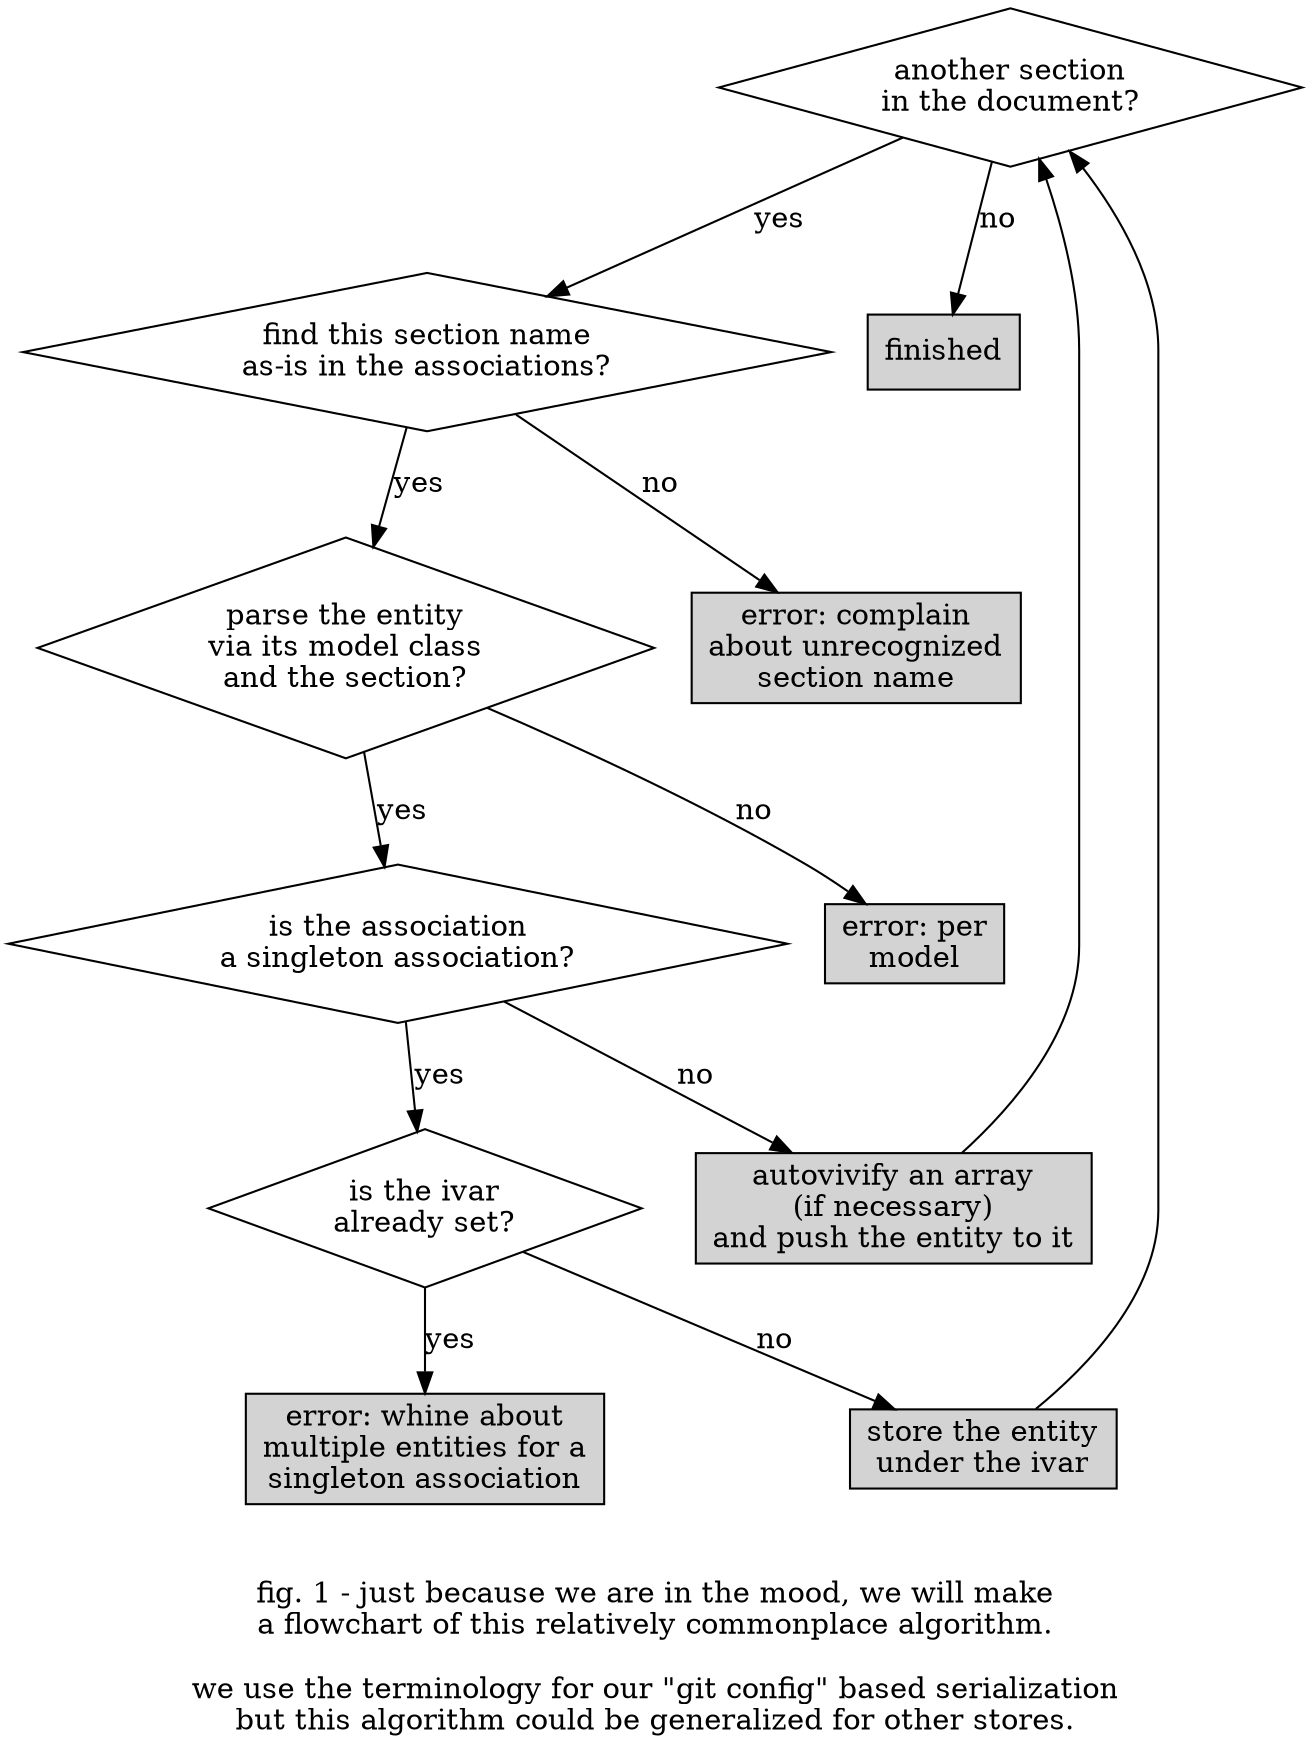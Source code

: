 digraph g {

  label="\n\nfig. 1 - just because we are in the mood, we will make
a flowchart of this relatively commonplace algorithm.\n
we use the terminology for our \"git config\" based serialization
but this algorithm could be generalized for other stores.
"


n1_1 [label="another section\nin the document?" shape=diamond]
n1_1->n1_2 [label=yes]
n1_1->n1_3 [label=no]

n1_3 [label="finished" shape=rect style=filled]

n1_2 [label="find this section name\nas-is in the associations?" shape=diamond]

n1_2->n1_4 [label=yes]
n1_2->n1_5 [label=no]

n1_5 [label="error: complain\nabout unrecognized\nsection name" shape=rect style=filled]

n1_4 [label="parse the entity\nvia its model class\nand the section?" shape=diamond]
n1_4->n1_6 [label=yes]
n1_4->n1_7 [label=no]

n1_7 [label="error: per\nmodel" shape=rect style=filled]

n1_6 [label="is the association\na singleton association?" shape=diamond]

n1_6->n1_8 [label=yes]
n1_6->n1_9 [label=no]

n1_9 [label="autovivify an array\n(if necessary)\nand push the entity to it" shape=rect style=filled]
n1_9->n1_1

n1_8 [label="is the ivar\nalready set?" shape=diamond]
n1_8->n1_10 [label=yes]
n1_8->n1_11 [label=no]

n1_10 [label="error: whine about\nmultiple entities for a\nsingleton association" shape=rect style=filled]

n1_11 [label="store the entity\nunder the ivar" shape=rect style=filled]
n1_11->n1_1

}
